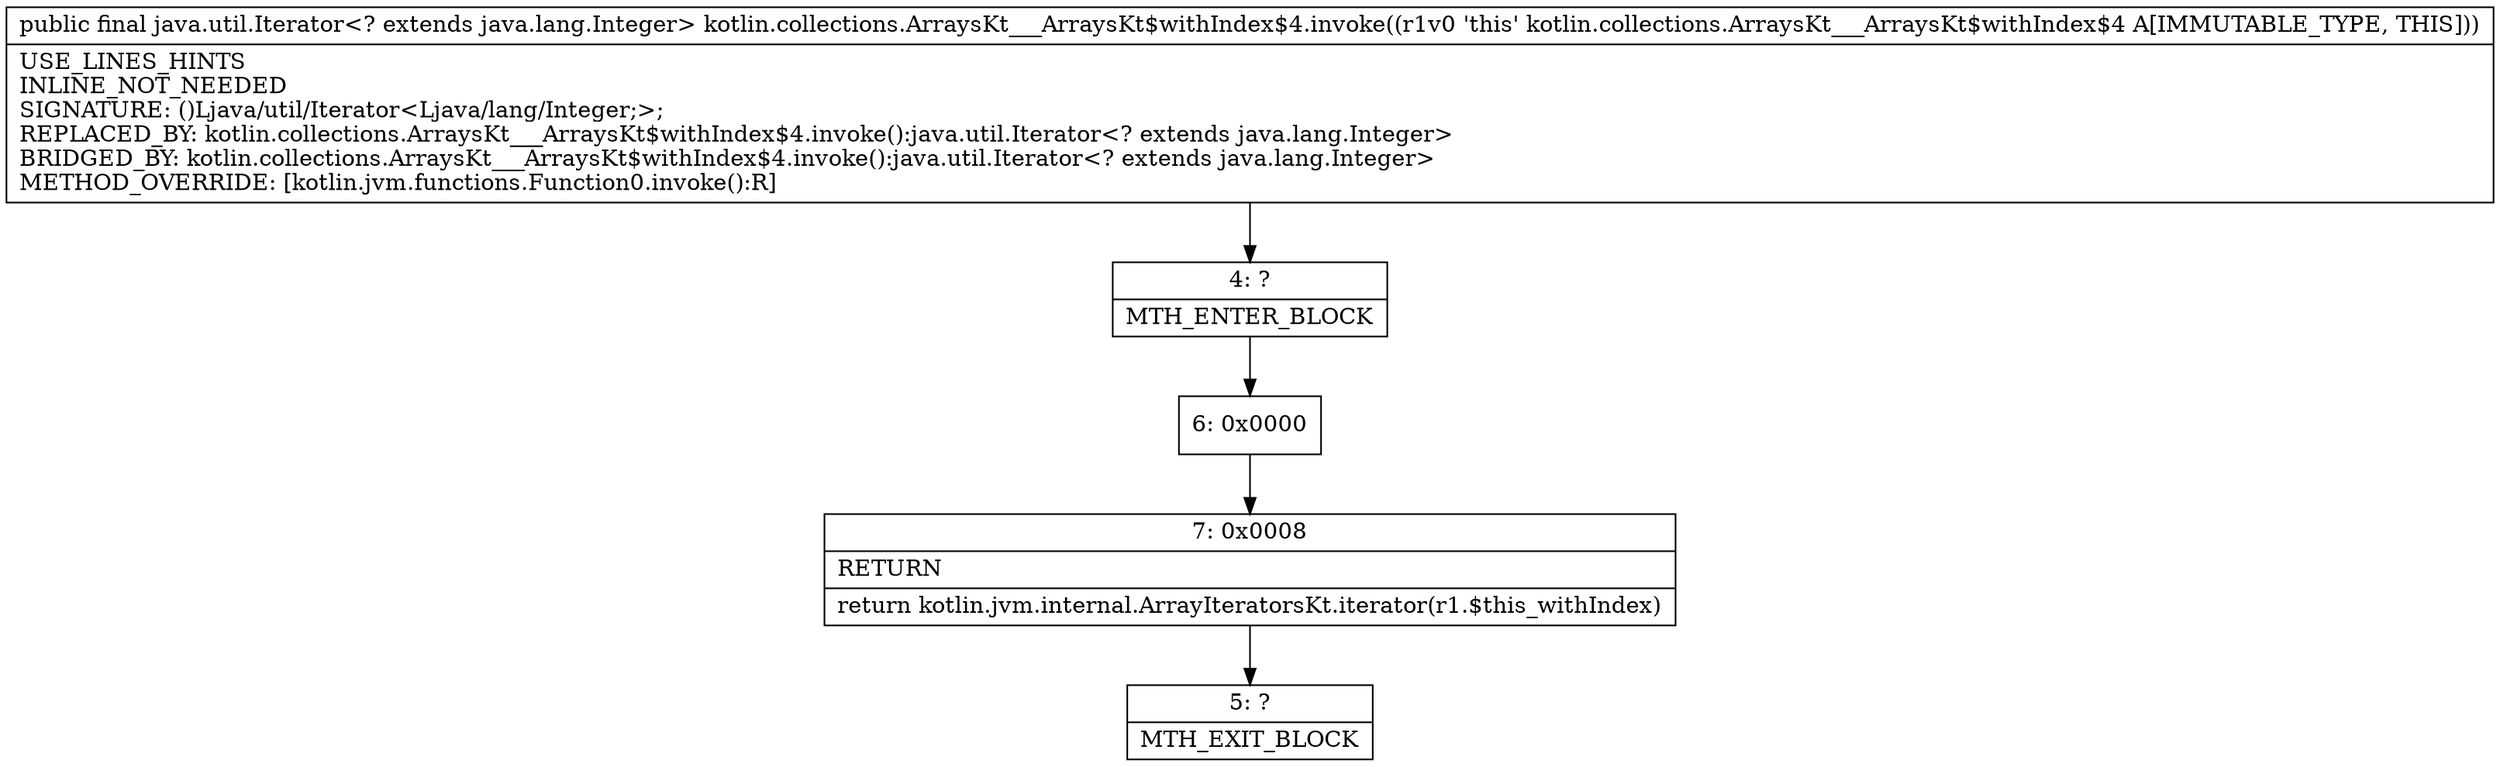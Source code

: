 digraph "CFG forkotlin.collections.ArraysKt___ArraysKt$withIndex$4.invoke()Ljava\/util\/Iterator;" {
Node_4 [shape=record,label="{4\:\ ?|MTH_ENTER_BLOCK\l}"];
Node_6 [shape=record,label="{6\:\ 0x0000}"];
Node_7 [shape=record,label="{7\:\ 0x0008|RETURN\l|return kotlin.jvm.internal.ArrayIteratorsKt.iterator(r1.$this_withIndex)\l}"];
Node_5 [shape=record,label="{5\:\ ?|MTH_EXIT_BLOCK\l}"];
MethodNode[shape=record,label="{public final java.util.Iterator\<? extends java.lang.Integer\> kotlin.collections.ArraysKt___ArraysKt$withIndex$4.invoke((r1v0 'this' kotlin.collections.ArraysKt___ArraysKt$withIndex$4 A[IMMUTABLE_TYPE, THIS]))  | USE_LINES_HINTS\lINLINE_NOT_NEEDED\lSIGNATURE: ()Ljava\/util\/Iterator\<Ljava\/lang\/Integer;\>;\lREPLACED_BY: kotlin.collections.ArraysKt___ArraysKt$withIndex$4.invoke():java.util.Iterator\<? extends java.lang.Integer\>\lBRIDGED_BY: kotlin.collections.ArraysKt___ArraysKt$withIndex$4.invoke():java.util.Iterator\<? extends java.lang.Integer\>\lMETHOD_OVERRIDE: [kotlin.jvm.functions.Function0.invoke():R]\l}"];
MethodNode -> Node_4;Node_4 -> Node_6;
Node_6 -> Node_7;
Node_7 -> Node_5;
}

